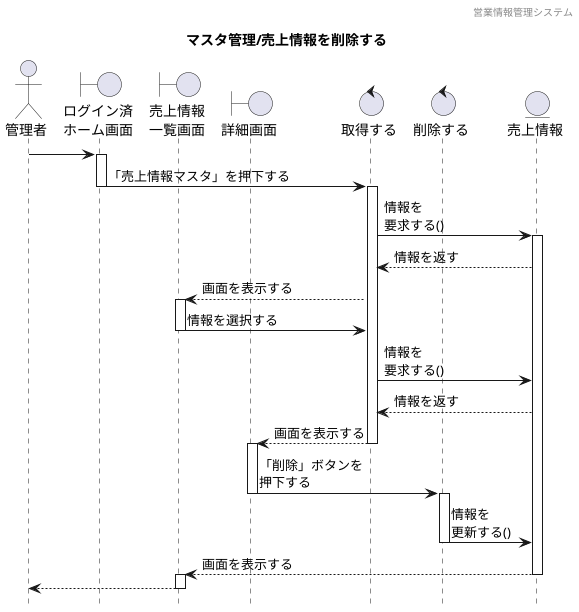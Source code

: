 @startuml sequence

hide footbox
header 営業情報管理システム
title マスタ管理/売上情報を削除する

' actor "" as a
actor "管理者" as a1

' boundary "" as b
boundary "ログイン済\nホーム画面" as b1
boundary "売上情報\n一覧画面" as b2
boundary "詳細画面" as b3

' control "" as c
control "取得する" as c1
control "削除する" as c2

' entity "" as e
entity "売上情報" as e1

a1 -> b1
activate b1
b1 -> c1:「売上情報マスタ」を押下する
deactivate b1
activate c1
c1 -> e1:情報を\n要求する()
activate e1
e1 --> c1:情報を返す
c1 --> b2:画面を表示する
activate b2
b2 -> c1:情報を選択する
deactivate b2
c1 -> e1:情報を\n要求する()
e1 --> c1:情報を返す
c1 --> b3:画面を表示する
deactivate c1
activate b3
b3 -> c2:「削除」ボタンを\n押下する
deactivate b3
activate c2
c2 -> e1:情報を\n更新する()
deactivate c2
e1 --> b2:画面を表示する
deactivate e1
activate b2
b2 --> a1
deactivate b2
@enduml
